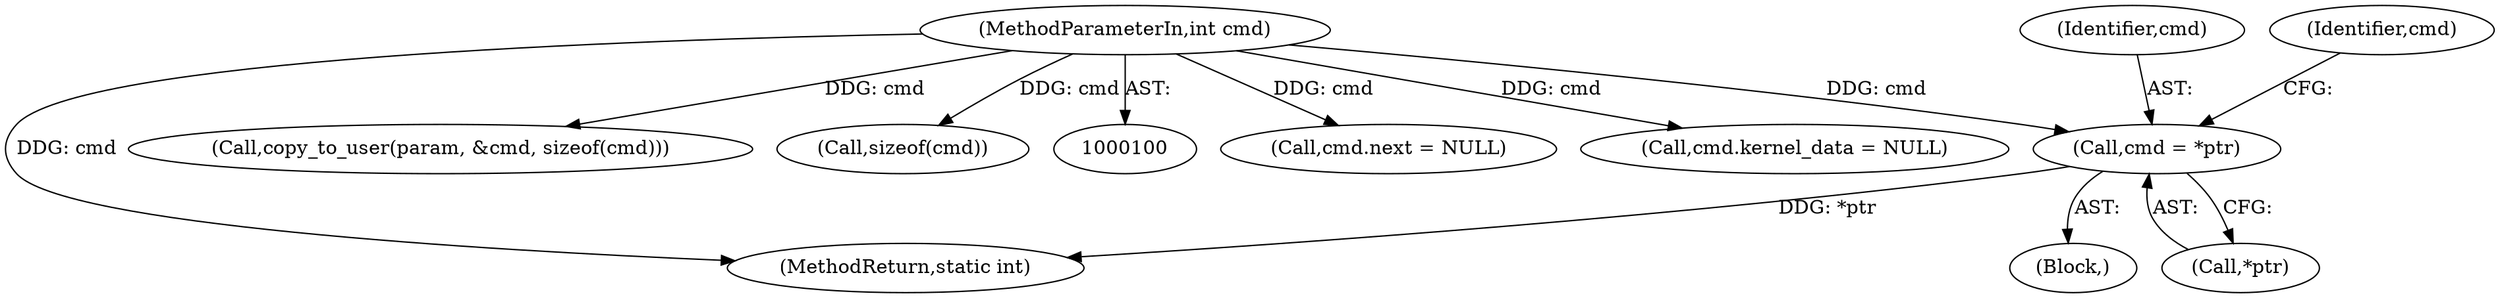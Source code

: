 digraph "0_linux_2145e15e0557a01b9195d1c7199a1b92cb9be81f@pointer" {
"1000110" [label="(Call,cmd = *ptr)"];
"1000101" [label="(MethodParameterIn,int cmd)"];
"1000114" [label="(Call,cmd.next = NULL)"];
"1000110" [label="(Call,cmd = *ptr)"];
"1000111" [label="(Identifier,cmd)"];
"1000119" [label="(Call,cmd.kernel_data = NULL)"];
"1000112" [label="(Call,*ptr)"];
"1000108" [label="(Block,)"];
"1000101" [label="(MethodParameterIn,int cmd)"];
"1000198" [label="(MethodReturn,static int)"];
"1000126" [label="(Call,copy_to_user(param, &cmd, sizeof(cmd)))"];
"1000130" [label="(Call,sizeof(cmd))"];
"1000116" [label="(Identifier,cmd)"];
"1000110" -> "1000108"  [label="AST: "];
"1000110" -> "1000112"  [label="CFG: "];
"1000111" -> "1000110"  [label="AST: "];
"1000112" -> "1000110"  [label="AST: "];
"1000116" -> "1000110"  [label="CFG: "];
"1000110" -> "1000198"  [label="DDG: *ptr"];
"1000101" -> "1000110"  [label="DDG: cmd"];
"1000101" -> "1000100"  [label="AST: "];
"1000101" -> "1000198"  [label="DDG: cmd"];
"1000101" -> "1000114"  [label="DDG: cmd"];
"1000101" -> "1000119"  [label="DDG: cmd"];
"1000101" -> "1000126"  [label="DDG: cmd"];
"1000101" -> "1000130"  [label="DDG: cmd"];
}

